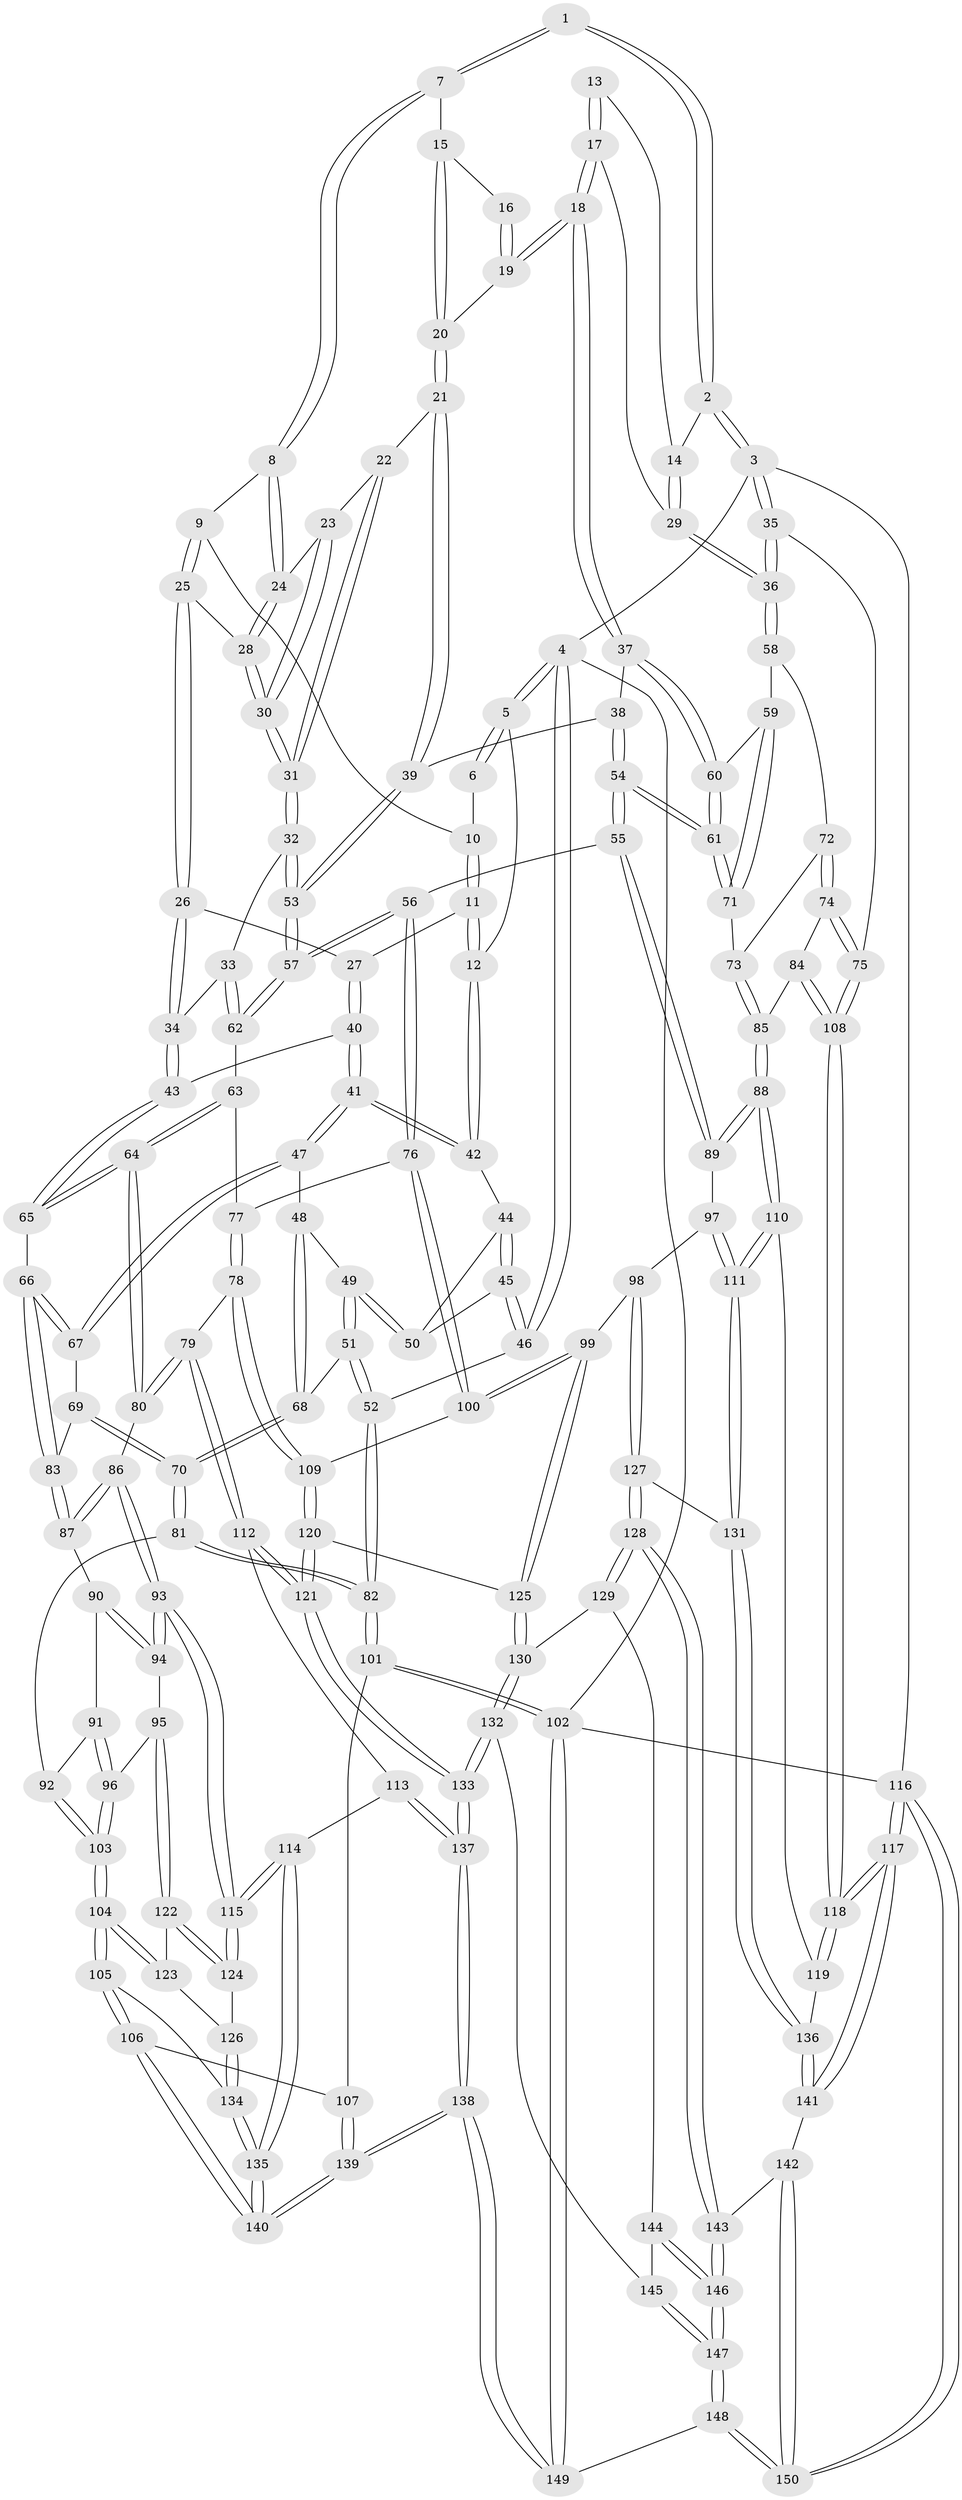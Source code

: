 // coarse degree distribution, {4: 0.2777777777777778, 7: 0.044444444444444446, 5: 0.4111111111111111, 3: 0.14444444444444443, 2: 0.011111111111111112, 6: 0.1, 10: 0.011111111111111112}
// Generated by graph-tools (version 1.1) at 2025/06/03/04/25 22:06:52]
// undirected, 150 vertices, 372 edges
graph export_dot {
graph [start="1"]
  node [color=gray90,style=filled];
  1 [pos="+0.48482833188836644+0"];
  2 [pos="+1+0"];
  3 [pos="+1+0"];
  4 [pos="+0+0"];
  5 [pos="+0+0"];
  6 [pos="+0.004241531817023903+0"];
  7 [pos="+0.48763449349443627+0"];
  8 [pos="+0.4738271289318949+0"];
  9 [pos="+0.3589900009656163+0.06602887751783676"];
  10 [pos="+0.24219402908588716+0.08150999276623594"];
  11 [pos="+0.18400604614489993+0.16706267592594418"];
  12 [pos="+0.14469259651811706+0.17655374333715815"];
  13 [pos="+0.8668641850996573+0.0034146296672254656"];
  14 [pos="+1+0"];
  15 [pos="+0.6264105421658588+0.06577138712731732"];
  16 [pos="+0.8519357620223125+0.013354988831983671"];
  17 [pos="+0.8567891934889772+0.27195265338398245"];
  18 [pos="+0.8507804081533514+0.2759465319594783"];
  19 [pos="+0.7249790056957338+0.17495677327721357"];
  20 [pos="+0.6715194375222571+0.17184776245979533"];
  21 [pos="+0.6194423017323994+0.24400224746693136"];
  22 [pos="+0.5555436678720248+0.22369339109256176"];
  23 [pos="+0.4936272761863536+0.13626875757163104"];
  24 [pos="+0.48071495183897167+0.09925545546661345"];
  25 [pos="+0.33609784732136483+0.18312798886521672"];
  26 [pos="+0.3208593626137616+0.2042342101427471"];
  27 [pos="+0.24897390235262257+0.20313761002216532"];
  28 [pos="+0.41234032256355907+0.1934365184636708"];
  29 [pos="+0.8924996895196634+0.26577084005187446"];
  30 [pos="+0.4386288282509949+0.2738977945931596"];
  31 [pos="+0.43893184728695017+0.2923359563455659"];
  32 [pos="+0.4315516616205103+0.3066936030666053"];
  33 [pos="+0.4157944938871998+0.3209288484894574"];
  34 [pos="+0.3691532522018273+0.31133722657766183"];
  35 [pos="+1+0.2723136573404987"];
  36 [pos="+1+0.27412280587509286"];
  37 [pos="+0.8439335598584677+0.2915191126013004"];
  38 [pos="+0.738423214860187+0.31246380909918725"];
  39 [pos="+0.624549364613944+0.2802541279962867"];
  40 [pos="+0.25481832437450136+0.3480335432915636"];
  41 [pos="+0.2050418703496705+0.3565395240202453"];
  42 [pos="+0.13710947719007768+0.1884687774509771"];
  43 [pos="+0.27884917590198505+0.35334973911552564"];
  44 [pos="+0.13099299517495608+0.19255347216555851"];
  45 [pos="+0+0.182455674095807"];
  46 [pos="+0+0.16344189936320855"];
  47 [pos="+0.1893169265653049+0.3697018449421419"];
  48 [pos="+0.13116584506113704+0.3841950571353959"];
  49 [pos="+0.047851365098989095+0.32853637633304017"];
  50 [pos="+0.08685850139699937+0.25647147127744563"];
  51 [pos="+0+0.3543831420669535"];
  52 [pos="+0+0.3720917781963088"];
  53 [pos="+0.6049449766511491+0.3378622806112353"];
  54 [pos="+0.6544384656311081+0.4880850399196798"];
  55 [pos="+0.6363178609909502+0.49823526247128985"];
  56 [pos="+0.6192079137206826+0.4955451787607232"];
  57 [pos="+0.6148830191626232+0.4859538993965744"];
  58 [pos="+0.8884704779517143+0.41411306157857214"];
  59 [pos="+0.8671900665984187+0.3839800220902671"];
  60 [pos="+0.8440175340205713+0.2971865315804707"];
  61 [pos="+0.6787151035737413+0.4793895425523455"];
  62 [pos="+0.43022759408677674+0.3701658383249399"];
  63 [pos="+0.3956041111526882+0.44729273404029957"];
  64 [pos="+0.3342510395817937+0.48533022515042795"];
  65 [pos="+0.3130641915903597+0.4692301527580211"];
  66 [pos="+0.24236273104893116+0.48177204911311655"];
  67 [pos="+0.2120919615101907+0.45590433451560747"];
  68 [pos="+0.10816613157753825+0.45469153152462055"];
  69 [pos="+0.16384291556962108+0.49006856707044316"];
  70 [pos="+0.10071552917515872+0.4991770130075824"];
  71 [pos="+0.7472058051915286+0.4722597297279518"];
  72 [pos="+0.8925284584150411+0.4257614852727712"];
  73 [pos="+0.8250455110026301+0.49663817877485644"];
  74 [pos="+0.9345326279957508+0.4702703907763994"];
  75 [pos="+1+0.46100768989042323"];
  76 [pos="+0.5683328277697578+0.5417331944417746"];
  77 [pos="+0.41578612153442346+0.46399669418367634"];
  78 [pos="+0.43850665365021735+0.6164157906217806"];
  79 [pos="+0.4111825854752505+0.61800527212949"];
  80 [pos="+0.34597815309101726+0.5901348876104523"];
  81 [pos="+0.06843232138133586+0.5504197172613764"];
  82 [pos="+0+0.4840177557510274"];
  83 [pos="+0.22164862769648738+0.5268554305398275"];
  84 [pos="+0.8961202447137623+0.5877094907922106"];
  85 [pos="+0.8690694622770608+0.6043560536574651"];
  86 [pos="+0.31081415191763223+0.6040621656029271"];
  87 [pos="+0.22100254833110294+0.5472038413964553"];
  88 [pos="+0.851225686915778+0.6275397665014125"];
  89 [pos="+0.7158931988192618+0.5883432062868704"];
  90 [pos="+0.17385717321365446+0.5691915647623904"];
  91 [pos="+0.09950042960926618+0.5660860129772882"];
  92 [pos="+0.07399870659304207+0.5584797180772558"];
  93 [pos="+0.26073765382388336+0.6605321400973391"];
  94 [pos="+0.23128067273703265+0.6632552862211156"];
  95 [pos="+0.21124410303579377+0.6723390026836904"];
  96 [pos="+0.19202496846912312+0.6700219506519522"];
  97 [pos="+0.7147741687985151+0.5939332514898973"];
  98 [pos="+0.6184086638735992+0.7293286101042185"];
  99 [pos="+0.6035145086975899+0.7235312578774563"];
  100 [pos="+0.5215545137192218+0.6050185721728416"];
  101 [pos="+0+0.8579466186916346"];
  102 [pos="+0+1"];
  103 [pos="+0.0695641939118569+0.7117046495872896"];
  104 [pos="+0.057850771542937315+0.7390511822830622"];
  105 [pos="+0.017364737080166164+0.7875592745498567"];
  106 [pos="+0.003758792065966765+0.7953516258698818"];
  107 [pos="+0+0.8238850650334462"];
  108 [pos="+1+0.6155693209359957"];
  109 [pos="+0.49159811226764605+0.6176079476320917"];
  110 [pos="+0.8530682016674008+0.6406922465508363"];
  111 [pos="+0.7112236446483328+0.758619498870789"];
  112 [pos="+0.36970578548176825+0.738432477060568"];
  113 [pos="+0.3086249391554845+0.7667030517970899"];
  114 [pos="+0.29929464574476383+0.7681855300016466"];
  115 [pos="+0.2990861259189773+0.7679406558599043"];
  116 [pos="+1+1"];
  117 [pos="+1+0.8609678731397358"];
  118 [pos="+1+0.7740283732362105"];
  119 [pos="+0.890541704757021+0.7217665783103306"];
  120 [pos="+0.4788912160438057+0.7303619481158202"];
  121 [pos="+0.448624709629577+0.7977190544670761"];
  122 [pos="+0.19331610148367287+0.740022350255738"];
  123 [pos="+0.18415314653626924+0.7495020816737086"];
  124 [pos="+0.2684628675537364+0.7648839576671701"];
  125 [pos="+0.5570811071720009+0.7745799671924178"];
  126 [pos="+0.19178944599966377+0.7853341745910101"];
  127 [pos="+0.695752639676924+0.7829806694766029"];
  128 [pos="+0.681521688039613+0.8286077013638256"];
  129 [pos="+0.6368867151323543+0.8450768183780114"];
  130 [pos="+0.5437055054344258+0.8116557315757995"];
  131 [pos="+0.702637174121234+0.7790197143329124"];
  132 [pos="+0.4719792490622034+0.8606351605956692"];
  133 [pos="+0.4608238876566674+0.8640741967245675"];
  134 [pos="+0.18418918822968028+0.8385954584536838"];
  135 [pos="+0.25565587033373993+0.9151955765381559"];
  136 [pos="+0.848569588882374+0.8038800077897141"];
  137 [pos="+0.4511077913474366+0.8792104409934324"];
  138 [pos="+0.3278983661758015+1"];
  139 [pos="+0.3023586653544053+1"];
  140 [pos="+0.2979861676394752+1"];
  141 [pos="+0.8704892445495553+0.8826045867415523"];
  142 [pos="+0.8402903355128648+0.9365277112303735"];
  143 [pos="+0.7153837080074273+0.9112856225769483"];
  144 [pos="+0.6142429497019315+0.8699929119979056"];
  145 [pos="+0.5708334436537142+0.8840449914140587"];
  146 [pos="+0.6032250246297414+1"];
  147 [pos="+0.5986650216853414+1"];
  148 [pos="+0.5465736782025654+1"];
  149 [pos="+0.327941730020719+1"];
  150 [pos="+0.9249319312384786+1"];
  1 -- 2;
  1 -- 2;
  1 -- 7;
  1 -- 7;
  2 -- 3;
  2 -- 3;
  2 -- 14;
  3 -- 4;
  3 -- 35;
  3 -- 35;
  3 -- 116;
  4 -- 5;
  4 -- 5;
  4 -- 46;
  4 -- 46;
  4 -- 102;
  5 -- 6;
  5 -- 6;
  5 -- 12;
  6 -- 10;
  7 -- 8;
  7 -- 8;
  7 -- 15;
  8 -- 9;
  8 -- 24;
  8 -- 24;
  9 -- 10;
  9 -- 25;
  9 -- 25;
  10 -- 11;
  10 -- 11;
  11 -- 12;
  11 -- 12;
  11 -- 27;
  12 -- 42;
  12 -- 42;
  13 -- 14;
  13 -- 17;
  13 -- 17;
  14 -- 29;
  14 -- 29;
  15 -- 16;
  15 -- 20;
  15 -- 20;
  16 -- 19;
  16 -- 19;
  17 -- 18;
  17 -- 18;
  17 -- 29;
  18 -- 19;
  18 -- 19;
  18 -- 37;
  18 -- 37;
  19 -- 20;
  20 -- 21;
  20 -- 21;
  21 -- 22;
  21 -- 39;
  21 -- 39;
  22 -- 23;
  22 -- 31;
  22 -- 31;
  23 -- 24;
  23 -- 30;
  23 -- 30;
  24 -- 28;
  24 -- 28;
  25 -- 26;
  25 -- 26;
  25 -- 28;
  26 -- 27;
  26 -- 34;
  26 -- 34;
  27 -- 40;
  27 -- 40;
  28 -- 30;
  28 -- 30;
  29 -- 36;
  29 -- 36;
  30 -- 31;
  30 -- 31;
  31 -- 32;
  31 -- 32;
  32 -- 33;
  32 -- 53;
  32 -- 53;
  33 -- 34;
  33 -- 62;
  33 -- 62;
  34 -- 43;
  34 -- 43;
  35 -- 36;
  35 -- 36;
  35 -- 75;
  36 -- 58;
  36 -- 58;
  37 -- 38;
  37 -- 60;
  37 -- 60;
  38 -- 39;
  38 -- 54;
  38 -- 54;
  39 -- 53;
  39 -- 53;
  40 -- 41;
  40 -- 41;
  40 -- 43;
  41 -- 42;
  41 -- 42;
  41 -- 47;
  41 -- 47;
  42 -- 44;
  43 -- 65;
  43 -- 65;
  44 -- 45;
  44 -- 45;
  44 -- 50;
  45 -- 46;
  45 -- 46;
  45 -- 50;
  46 -- 52;
  47 -- 48;
  47 -- 67;
  47 -- 67;
  48 -- 49;
  48 -- 68;
  48 -- 68;
  49 -- 50;
  49 -- 50;
  49 -- 51;
  49 -- 51;
  51 -- 52;
  51 -- 52;
  51 -- 68;
  52 -- 82;
  52 -- 82;
  53 -- 57;
  53 -- 57;
  54 -- 55;
  54 -- 55;
  54 -- 61;
  54 -- 61;
  55 -- 56;
  55 -- 89;
  55 -- 89;
  56 -- 57;
  56 -- 57;
  56 -- 76;
  56 -- 76;
  57 -- 62;
  57 -- 62;
  58 -- 59;
  58 -- 72;
  59 -- 60;
  59 -- 71;
  59 -- 71;
  60 -- 61;
  60 -- 61;
  61 -- 71;
  61 -- 71;
  62 -- 63;
  63 -- 64;
  63 -- 64;
  63 -- 77;
  64 -- 65;
  64 -- 65;
  64 -- 80;
  64 -- 80;
  65 -- 66;
  66 -- 67;
  66 -- 67;
  66 -- 83;
  66 -- 83;
  67 -- 69;
  68 -- 70;
  68 -- 70;
  69 -- 70;
  69 -- 70;
  69 -- 83;
  70 -- 81;
  70 -- 81;
  71 -- 73;
  72 -- 73;
  72 -- 74;
  72 -- 74;
  73 -- 85;
  73 -- 85;
  74 -- 75;
  74 -- 75;
  74 -- 84;
  75 -- 108;
  75 -- 108;
  76 -- 77;
  76 -- 100;
  76 -- 100;
  77 -- 78;
  77 -- 78;
  78 -- 79;
  78 -- 109;
  78 -- 109;
  79 -- 80;
  79 -- 80;
  79 -- 112;
  79 -- 112;
  80 -- 86;
  81 -- 82;
  81 -- 82;
  81 -- 92;
  82 -- 101;
  82 -- 101;
  83 -- 87;
  83 -- 87;
  84 -- 85;
  84 -- 108;
  84 -- 108;
  85 -- 88;
  85 -- 88;
  86 -- 87;
  86 -- 87;
  86 -- 93;
  86 -- 93;
  87 -- 90;
  88 -- 89;
  88 -- 89;
  88 -- 110;
  88 -- 110;
  89 -- 97;
  90 -- 91;
  90 -- 94;
  90 -- 94;
  91 -- 92;
  91 -- 96;
  91 -- 96;
  92 -- 103;
  92 -- 103;
  93 -- 94;
  93 -- 94;
  93 -- 115;
  93 -- 115;
  94 -- 95;
  95 -- 96;
  95 -- 122;
  95 -- 122;
  96 -- 103;
  96 -- 103;
  97 -- 98;
  97 -- 111;
  97 -- 111;
  98 -- 99;
  98 -- 127;
  98 -- 127;
  99 -- 100;
  99 -- 100;
  99 -- 125;
  99 -- 125;
  100 -- 109;
  101 -- 102;
  101 -- 102;
  101 -- 107;
  102 -- 149;
  102 -- 149;
  102 -- 116;
  103 -- 104;
  103 -- 104;
  104 -- 105;
  104 -- 105;
  104 -- 123;
  104 -- 123;
  105 -- 106;
  105 -- 106;
  105 -- 134;
  106 -- 107;
  106 -- 140;
  106 -- 140;
  107 -- 139;
  107 -- 139;
  108 -- 118;
  108 -- 118;
  109 -- 120;
  109 -- 120;
  110 -- 111;
  110 -- 111;
  110 -- 119;
  111 -- 131;
  111 -- 131;
  112 -- 113;
  112 -- 121;
  112 -- 121;
  113 -- 114;
  113 -- 137;
  113 -- 137;
  114 -- 115;
  114 -- 115;
  114 -- 135;
  114 -- 135;
  115 -- 124;
  115 -- 124;
  116 -- 117;
  116 -- 117;
  116 -- 150;
  116 -- 150;
  117 -- 118;
  117 -- 118;
  117 -- 141;
  117 -- 141;
  118 -- 119;
  118 -- 119;
  119 -- 136;
  120 -- 121;
  120 -- 121;
  120 -- 125;
  121 -- 133;
  121 -- 133;
  122 -- 123;
  122 -- 124;
  122 -- 124;
  123 -- 126;
  124 -- 126;
  125 -- 130;
  125 -- 130;
  126 -- 134;
  126 -- 134;
  127 -- 128;
  127 -- 128;
  127 -- 131;
  128 -- 129;
  128 -- 129;
  128 -- 143;
  128 -- 143;
  129 -- 130;
  129 -- 144;
  130 -- 132;
  130 -- 132;
  131 -- 136;
  131 -- 136;
  132 -- 133;
  132 -- 133;
  132 -- 145;
  133 -- 137;
  133 -- 137;
  134 -- 135;
  134 -- 135;
  135 -- 140;
  135 -- 140;
  136 -- 141;
  136 -- 141;
  137 -- 138;
  137 -- 138;
  138 -- 139;
  138 -- 139;
  138 -- 149;
  138 -- 149;
  139 -- 140;
  139 -- 140;
  141 -- 142;
  142 -- 143;
  142 -- 150;
  142 -- 150;
  143 -- 146;
  143 -- 146;
  144 -- 145;
  144 -- 146;
  144 -- 146;
  145 -- 147;
  145 -- 147;
  146 -- 147;
  146 -- 147;
  147 -- 148;
  147 -- 148;
  148 -- 149;
  148 -- 150;
  148 -- 150;
}
